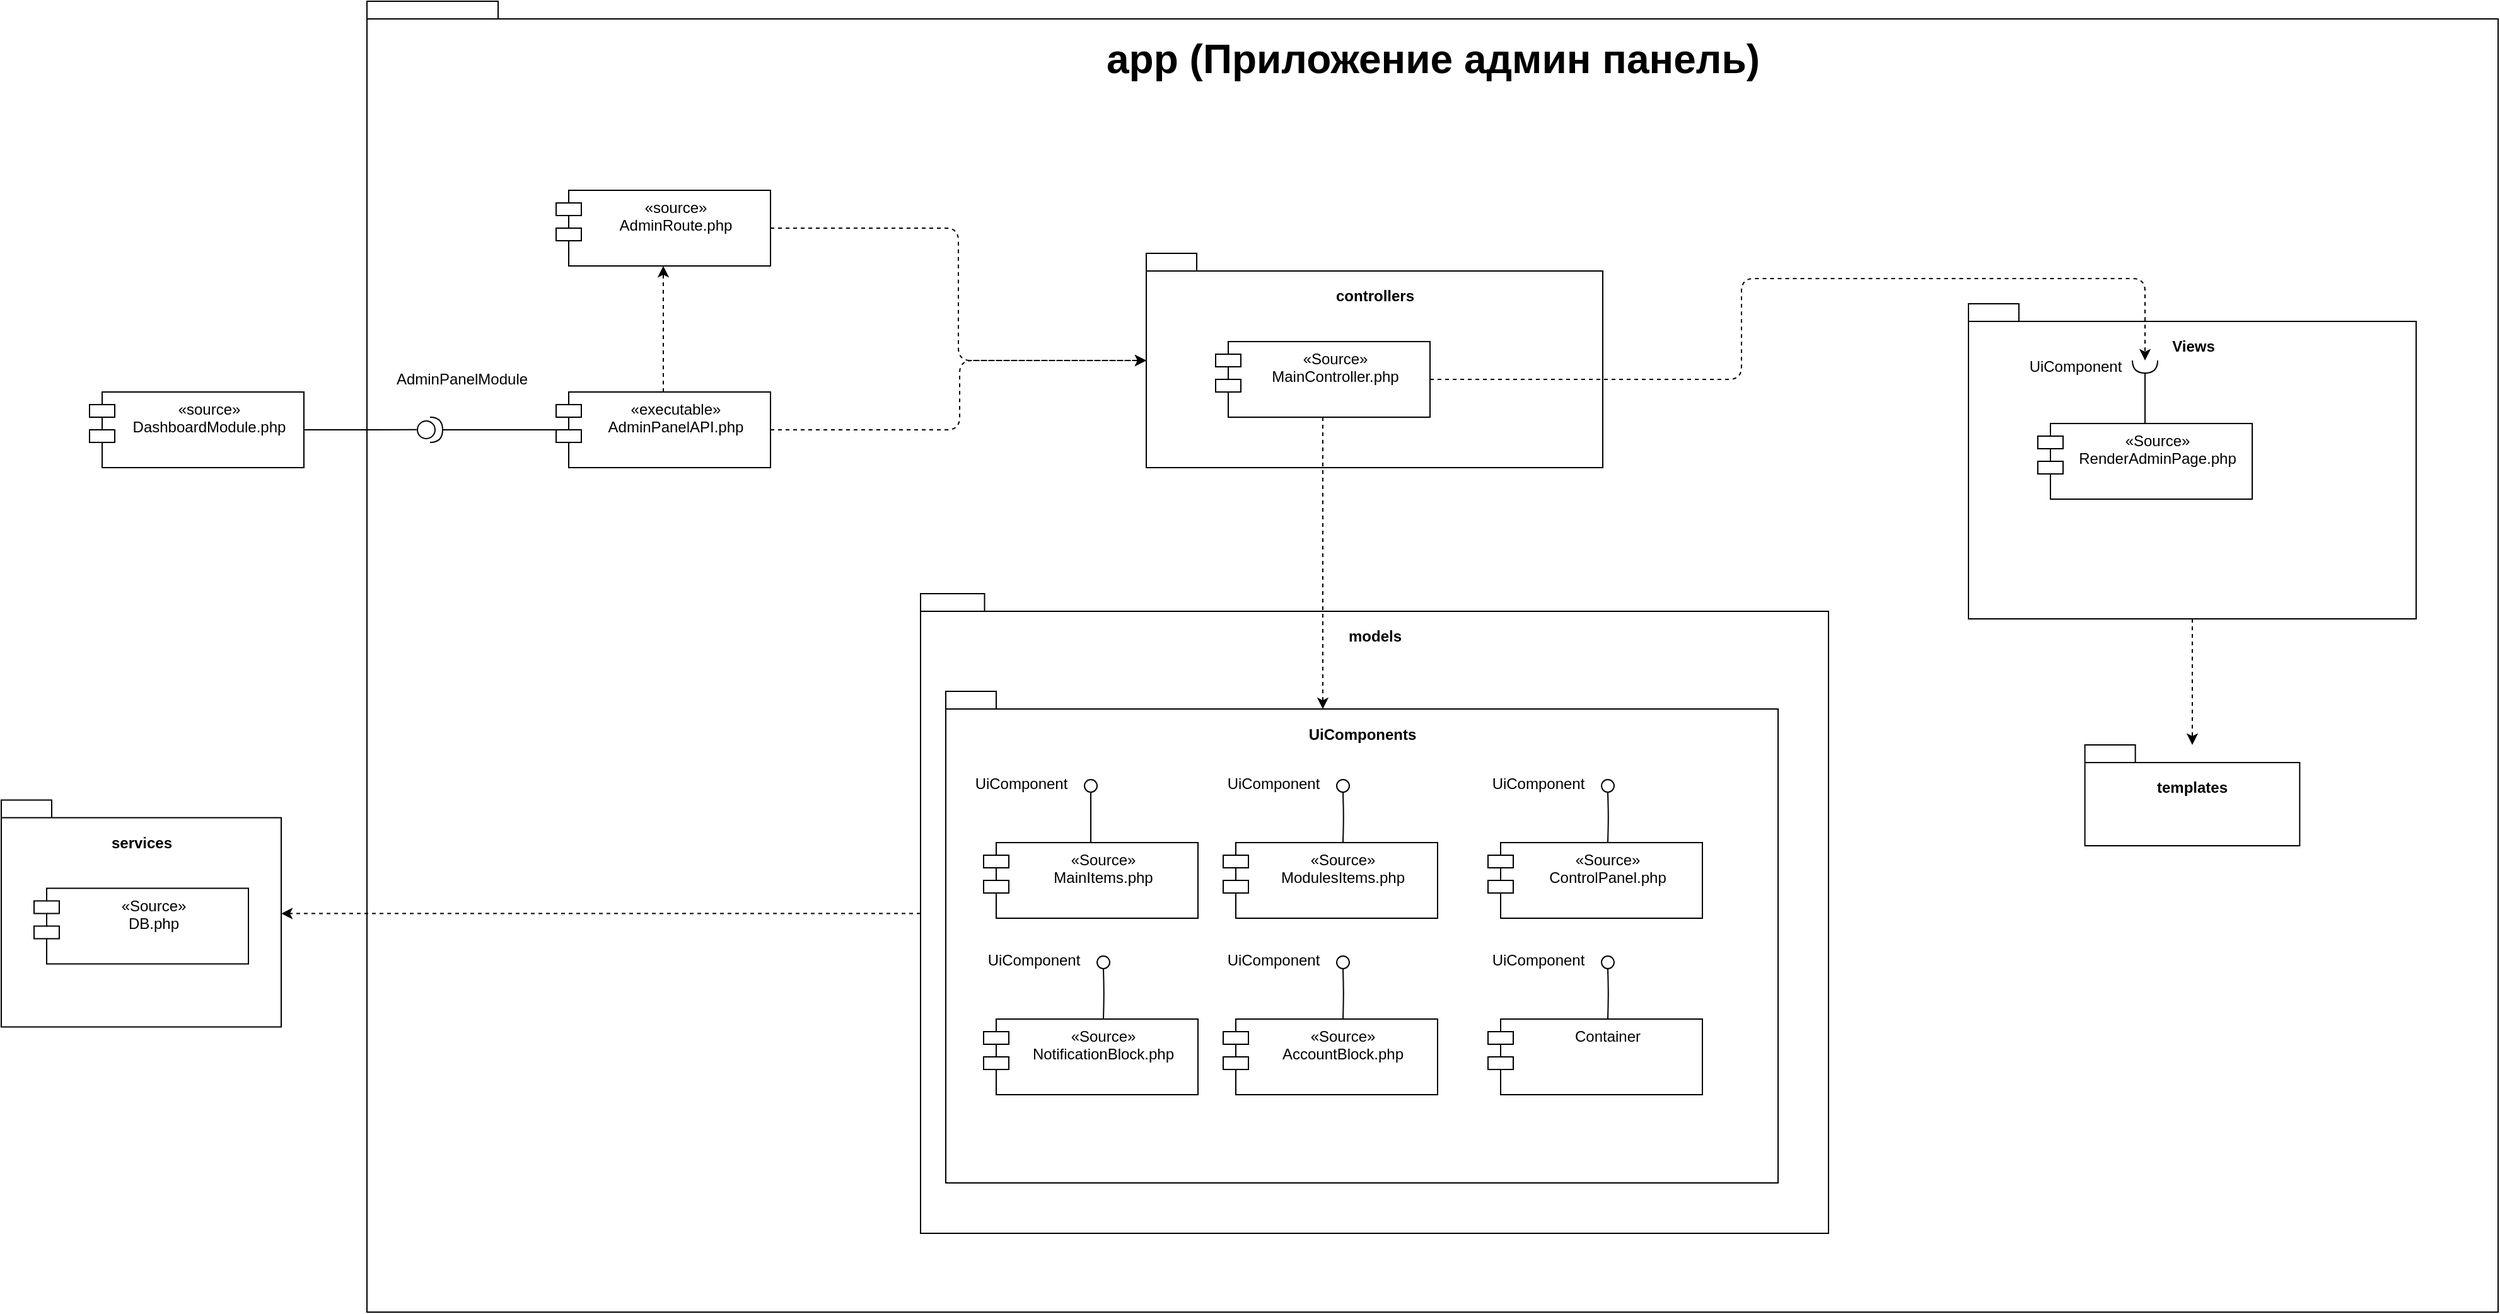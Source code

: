 <mxfile>
    <diagram name="Страница 1" id="XqwJs3OHlsFWiFqLp2U1">
        <mxGraphModel dx="2195" dy="1320" grid="1" gridSize="10" guides="1" tooltips="1" connect="1" arrows="1" fold="1" page="1" pageScale="1" pageWidth="850" pageHeight="1100" math="0" shadow="0">
            <root>
                <mxCell id="0"/>
                <mxCell id="1" parent="0"/>
                <mxCell id="221" value="app (Приложение админ панель)" style="shape=folder;fontStyle=1;spacingTop=20;tabWidth=40;tabHeight=14;tabPosition=left;html=1;fontSize=32;verticalAlign=top;" parent="1" vertex="1">
                    <mxGeometry x="-370" y="10" width="1690" height="1040" as="geometry"/>
                </mxCell>
                <mxCell id="187" value="controllers" style="shape=folder;fontStyle=1;spacingTop=20;tabWidth=40;tabHeight=14;tabPosition=left;html=1;verticalAlign=top;" parent="1" vertex="1">
                    <mxGeometry x="248" y="210" width="362" height="170" as="geometry"/>
                </mxCell>
                <mxCell id="197" style="edgeStyle=orthogonalEdgeStyle;rounded=1;html=1;dashed=1;" parent="1" source="163" target="187" edge="1">
                    <mxGeometry relative="1" as="geometry"/>
                </mxCell>
                <mxCell id="163" value="«source»&#10;AdminRoute.php" style="shape=module;align=left;spacingLeft=20;align=center;verticalAlign=top;" parent="1" vertex="1">
                    <mxGeometry x="-220" y="160" width="170" height="60" as="geometry"/>
                </mxCell>
                <mxCell id="177" style="edgeStyle=orthogonalEdgeStyle;rounded=1;html=1;dashed=1;" parent="1" source="168" target="163" edge="1">
                    <mxGeometry relative="1" as="geometry"/>
                </mxCell>
                <mxCell id="200" style="edgeStyle=orthogonalEdgeStyle;rounded=1;html=1;dashed=1;" parent="1" source="168" target="187" edge="1">
                    <mxGeometry relative="1" as="geometry">
                        <Array as="points">
                            <mxPoint x="100" y="350"/>
                            <mxPoint x="100" y="295"/>
                        </Array>
                    </mxGeometry>
                </mxCell>
                <mxCell id="168" value="«executable»&#10;AdminPanelAPI.php" style="shape=module;align=left;spacingLeft=20;align=center;verticalAlign=top;" parent="1" vertex="1">
                    <mxGeometry x="-220" y="320" width="170" height="60" as="geometry"/>
                </mxCell>
                <mxCell id="173" value="AdminPanelModule" style="text;html=1;align=center;verticalAlign=middle;resizable=0;points=[];autosize=1;strokeColor=none;fillColor=none;" parent="1" vertex="1">
                    <mxGeometry x="-360" y="295" width="130" height="30" as="geometry"/>
                </mxCell>
                <mxCell id="137" style="edgeStyle=orthogonalEdgeStyle;rounded=1;jumpStyle=none;html=1;strokeWidth=1;fontColor=default;startArrow=none;startFill=0;endArrow=none;endFill=0;endSize=10;exitX=1;exitY=0.5;exitDx=0;exitDy=0;entryX=-0.031;entryY=0.495;entryDx=0;entryDy=0;entryPerimeter=0;" parent="1" source="138" target="218" edge="1">
                    <mxGeometry relative="1" as="geometry">
                        <mxPoint x="-505" y="310" as="sourcePoint"/>
                        <mxPoint x="-370" y="350" as="targetPoint"/>
                        <Array as="points"/>
                    </mxGeometry>
                </mxCell>
                <mxCell id="138" value="«source»&#10;DashboardModule.php" style="shape=module;align=left;spacingLeft=20;align=center;verticalAlign=top;" parent="1" vertex="1">
                    <mxGeometry x="-590" y="320" width="170" height="60" as="geometry"/>
                </mxCell>
                <mxCell id="178" value="«Source»&#10;MainController.php" style="shape=module;align=left;spacingLeft=20;align=center;verticalAlign=top;" parent="1" vertex="1">
                    <mxGeometry x="303" y="280" width="170" height="60" as="geometry"/>
                </mxCell>
                <mxCell id="205" style="edgeStyle=orthogonalEdgeStyle;rounded=1;html=1;dashed=1;" parent="1" source="198" target="203" edge="1">
                    <mxGeometry relative="1" as="geometry"/>
                </mxCell>
                <mxCell id="218" value="" style="shape=providedRequiredInterface;html=1;verticalLabelPosition=bottom;sketch=0;movable=1;resizable=1;rotatable=1;deletable=1;editable=1;connectable=1;fontSize=32;" parent="1" vertex="1">
                    <mxGeometry x="-330" y="340" width="20" height="20" as="geometry"/>
                </mxCell>
                <mxCell id="220" style="edgeStyle=orthogonalEdgeStyle;rounded=1;jumpStyle=none;html=1;strokeWidth=1;fontColor=default;startArrow=none;startFill=0;endArrow=none;endFill=0;endSize=10;exitX=1;exitY=0.5;exitDx=0;exitDy=0;exitPerimeter=0;" parent="1" source="218" target="168" edge="1">
                    <mxGeometry relative="1" as="geometry">
                        <mxPoint x="-319.4" y="350.1" as="sourcePoint"/>
                        <mxPoint x="-270.02" y="350.0" as="targetPoint"/>
                        <Array as="points"/>
                    </mxGeometry>
                </mxCell>
                <mxCell id="225" value="" style="group" vertex="1" connectable="0" parent="1">
                    <mxGeometry x="900" y="250" width="355" height="250" as="geometry"/>
                </mxCell>
                <mxCell id="59" value="Views" style="shape=folder;fontStyle=1;spacingTop=20;tabWidth=40;tabHeight=14;tabPosition=left;html=1;fontColor=default;verticalAlign=top;" parent="225" vertex="1">
                    <mxGeometry width="355" height="250" as="geometry"/>
                </mxCell>
                <mxCell id="4" value="«Source»&#10;RenderAdminPage.php" style="shape=module;align=left;spacingLeft=20;align=center;verticalAlign=top;" parent="225" vertex="1">
                    <mxGeometry x="55" y="95" width="170" height="60" as="geometry"/>
                </mxCell>
                <mxCell id="5" value="" style="rounded=0;orthogonalLoop=1;jettySize=auto;html=1;endArrow=none;endFill=0;sketch=0;sourcePerimeterSpacing=0;targetPerimeterSpacing=0;" parent="225" source="4" target="51" edge="1">
                    <mxGeometry relative="1" as="geometry">
                        <mxPoint x="130" y="290" as="sourcePoint"/>
                        <mxPoint x="140" y="267.5" as="targetPoint"/>
                    </mxGeometry>
                </mxCell>
                <mxCell id="11" value="UiComponent" style="text;html=1;strokeColor=none;fillColor=none;align=center;verticalAlign=middle;whiteSpace=wrap;rounded=0;" parent="225" vertex="1">
                    <mxGeometry x="45" y="43.75" width="80" height="12.5" as="geometry"/>
                </mxCell>
                <mxCell id="51" value="" style="shape=requiredInterface;html=1;verticalLabelPosition=bottom;sketch=0;rotation=0;fontColor=default;direction=south;" parent="225" vertex="1">
                    <mxGeometry x="130" y="45" width="20" height="10" as="geometry"/>
                </mxCell>
                <mxCell id="226" value="" style="group" vertex="1" connectable="0" parent="1">
                    <mxGeometry x="-660" y="643.75" width="222" height="180" as="geometry"/>
                </mxCell>
                <mxCell id="203" value="services" style="shape=folder;fontStyle=1;spacingTop=20;tabWidth=40;tabHeight=14;tabPosition=left;html=1;verticalAlign=top;" parent="226" vertex="1">
                    <mxGeometry width="222" height="180" as="geometry"/>
                </mxCell>
                <mxCell id="204" value="«Source»&#10;DB.php" style="shape=module;align=left;spacingLeft=20;align=center;verticalAlign=top;" parent="226" vertex="1">
                    <mxGeometry x="26" y="70" width="170" height="60" as="geometry"/>
                </mxCell>
                <mxCell id="185" style="edgeStyle=orthogonalEdgeStyle;rounded=1;html=1;dashed=1;entryX=0;entryY=0.5;entryDx=0;entryDy=0;entryPerimeter=0;" parent="1" source="178" target="51" edge="1">
                    <mxGeometry relative="1" as="geometry">
                        <Array as="points">
                            <mxPoint x="720" y="310"/>
                            <mxPoint x="720" y="230"/>
                            <mxPoint x="1040" y="230"/>
                        </Array>
                    </mxGeometry>
                </mxCell>
                <mxCell id="198" value="models" style="shape=folder;fontStyle=1;spacingTop=20;tabWidth=40;tabHeight=14;tabPosition=left;html=1;verticalAlign=top;" parent="1" vertex="1">
                    <mxGeometry x="69" y="480" width="720" height="507.5" as="geometry"/>
                </mxCell>
                <mxCell id="228" value="" style="group" vertex="1" connectable="0" parent="1">
                    <mxGeometry x="89" y="557.5" width="660" height="390" as="geometry"/>
                </mxCell>
                <mxCell id="49" value="UiComponents" style="shape=folder;fontStyle=1;spacingTop=20;tabWidth=40;tabHeight=14;tabPosition=left;align=center;spacing=2;fontColor=default;html=1;verticalAlign=top;movable=1;resizable=1;rotatable=1;deletable=1;editable=1;connectable=1;" parent="228" vertex="1">
                    <mxGeometry width="660" height="390" as="geometry"/>
                </mxCell>
                <mxCell id="53" value="«Source»&#10;MainItems.php" style="shape=module;align=left;spacingLeft=20;align=center;verticalAlign=top;" parent="228" vertex="1">
                    <mxGeometry x="30" y="120" width="170" height="60" as="geometry"/>
                </mxCell>
                <mxCell id="54" value="«Source»&#10;ModulesItems.php" style="shape=module;align=left;spacingLeft=20;align=center;verticalAlign=top;" parent="228" vertex="1">
                    <mxGeometry x="220" y="120" width="170" height="60" as="geometry"/>
                </mxCell>
                <mxCell id="55" value="«Source»&#10;ControlPanel.php" style="shape=module;align=left;spacingLeft=20;align=center;verticalAlign=top;" parent="228" vertex="1">
                    <mxGeometry x="430" y="120" width="170" height="60" as="geometry"/>
                </mxCell>
                <mxCell id="56" value="«Source»&#10;NotificationBlock.php" style="shape=module;align=left;spacingLeft=20;align=center;verticalAlign=top;" parent="228" vertex="1">
                    <mxGeometry x="30" y="260" width="170" height="60" as="geometry"/>
                </mxCell>
                <mxCell id="57" value="«Source»&#10;AccountBlock.php" style="shape=module;align=left;spacingLeft=20;align=center;verticalAlign=top;" parent="228" vertex="1">
                    <mxGeometry x="220" y="260" width="170" height="60" as="geometry"/>
                </mxCell>
                <mxCell id="58" value="Container" style="shape=module;align=left;spacingLeft=20;align=center;verticalAlign=top;" parent="228" vertex="1">
                    <mxGeometry x="430" y="260" width="170" height="60" as="geometry"/>
                </mxCell>
                <mxCell id="82" value="" style="ellipse;whiteSpace=wrap;html=1;align=center;aspect=fixed;resizable=0;points=[];outlineConnect=0;sketch=0;strokeWidth=1;fontSize=12;" parent="228" vertex="1">
                    <mxGeometry x="110" y="70" width="10" height="10" as="geometry"/>
                </mxCell>
                <mxCell id="83" style="edgeStyle=orthogonalEdgeStyle;rounded=1;jumpStyle=none;html=1;strokeWidth=1;fontColor=default;startArrow=none;startFill=0;endArrow=none;endFill=0;endSize=10;" parent="228" source="53" target="82" edge="1">
                    <mxGeometry relative="1" as="geometry">
                        <mxPoint x="115" y="72.5" as="sourcePoint"/>
                    </mxGeometry>
                </mxCell>
                <mxCell id="85" value="UiComponent" style="text;html=1;strokeColor=none;fillColor=none;align=center;verticalAlign=middle;whiteSpace=wrap;rounded=0;" parent="228" vertex="1">
                    <mxGeometry x="20" y="67.5" width="80" height="12.5" as="geometry"/>
                </mxCell>
                <mxCell id="92" value="" style="ellipse;whiteSpace=wrap;html=1;align=center;aspect=fixed;resizable=0;points=[];outlineConnect=0;sketch=0;strokeWidth=1;fontSize=12;" parent="228" vertex="1">
                    <mxGeometry x="310" y="70" width="10" height="10" as="geometry"/>
                </mxCell>
                <mxCell id="93" style="edgeStyle=orthogonalEdgeStyle;rounded=1;jumpStyle=none;html=1;strokeWidth=1;fontColor=default;startArrow=none;startFill=0;endArrow=none;endFill=0;endSize=10;" parent="228" target="92" edge="1">
                    <mxGeometry relative="1" as="geometry">
                        <mxPoint x="315" y="120" as="sourcePoint"/>
                    </mxGeometry>
                </mxCell>
                <mxCell id="94" value="UiComponent" style="text;html=1;strokeColor=none;fillColor=none;align=center;verticalAlign=middle;whiteSpace=wrap;rounded=0;" parent="228" vertex="1">
                    <mxGeometry x="220" y="67.5" width="80" height="12.5" as="geometry"/>
                </mxCell>
                <mxCell id="95" value="" style="ellipse;whiteSpace=wrap;html=1;align=center;aspect=fixed;resizable=0;points=[];outlineConnect=0;sketch=0;strokeWidth=1;fontSize=12;" parent="228" vertex="1">
                    <mxGeometry x="520" y="70" width="10" height="10" as="geometry"/>
                </mxCell>
                <mxCell id="96" style="edgeStyle=orthogonalEdgeStyle;rounded=1;jumpStyle=none;html=1;strokeWidth=1;fontColor=default;startArrow=none;startFill=0;endArrow=none;endFill=0;endSize=10;" parent="228" target="95" edge="1">
                    <mxGeometry relative="1" as="geometry">
                        <mxPoint x="525" y="120" as="sourcePoint"/>
                    </mxGeometry>
                </mxCell>
                <mxCell id="97" value="UiComponent" style="text;html=1;strokeColor=none;fillColor=none;align=center;verticalAlign=middle;whiteSpace=wrap;rounded=0;" parent="228" vertex="1">
                    <mxGeometry x="430" y="67.5" width="80" height="12.5" as="geometry"/>
                </mxCell>
                <mxCell id="98" value="" style="ellipse;whiteSpace=wrap;html=1;align=center;aspect=fixed;resizable=0;points=[];outlineConnect=0;sketch=0;strokeWidth=1;fontSize=12;" parent="228" vertex="1">
                    <mxGeometry x="520" y="210" width="10" height="10" as="geometry"/>
                </mxCell>
                <mxCell id="99" style="edgeStyle=orthogonalEdgeStyle;rounded=1;jumpStyle=none;html=1;strokeWidth=1;fontColor=default;startArrow=none;startFill=0;endArrow=none;endFill=0;endSize=10;" parent="228" target="98" edge="1">
                    <mxGeometry relative="1" as="geometry">
                        <mxPoint x="525" y="260" as="sourcePoint"/>
                    </mxGeometry>
                </mxCell>
                <mxCell id="100" value="UiComponent" style="text;html=1;strokeColor=none;fillColor=none;align=center;verticalAlign=middle;whiteSpace=wrap;rounded=0;" parent="228" vertex="1">
                    <mxGeometry x="430" y="207.5" width="80" height="12.5" as="geometry"/>
                </mxCell>
                <mxCell id="101" value="" style="ellipse;whiteSpace=wrap;html=1;align=center;aspect=fixed;resizable=0;points=[];outlineConnect=0;sketch=0;strokeWidth=1;fontSize=12;" parent="228" vertex="1">
                    <mxGeometry x="310" y="210" width="10" height="10" as="geometry"/>
                </mxCell>
                <mxCell id="102" style="edgeStyle=orthogonalEdgeStyle;rounded=1;jumpStyle=none;html=1;strokeWidth=1;fontColor=default;startArrow=none;startFill=0;endArrow=none;endFill=0;endSize=10;" parent="228" target="101" edge="1">
                    <mxGeometry relative="1" as="geometry">
                        <mxPoint x="315" y="260" as="sourcePoint"/>
                    </mxGeometry>
                </mxCell>
                <mxCell id="103" value="UiComponent" style="text;html=1;strokeColor=none;fillColor=none;align=center;verticalAlign=middle;whiteSpace=wrap;rounded=0;" parent="228" vertex="1">
                    <mxGeometry x="220" y="207.5" width="80" height="12.5" as="geometry"/>
                </mxCell>
                <mxCell id="104" value="" style="ellipse;whiteSpace=wrap;html=1;align=center;aspect=fixed;resizable=0;points=[];outlineConnect=0;sketch=0;strokeWidth=1;fontSize=12;" parent="228" vertex="1">
                    <mxGeometry x="120" y="210" width="10" height="10" as="geometry"/>
                </mxCell>
                <mxCell id="105" style="edgeStyle=orthogonalEdgeStyle;rounded=1;jumpStyle=none;html=1;strokeWidth=1;fontColor=default;startArrow=none;startFill=0;endArrow=none;endFill=0;endSize=10;" parent="228" target="104" edge="1">
                    <mxGeometry relative="1" as="geometry">
                        <mxPoint x="125" y="260" as="sourcePoint"/>
                    </mxGeometry>
                </mxCell>
                <mxCell id="106" value="UiComponent" style="text;html=1;strokeColor=none;fillColor=none;align=center;verticalAlign=middle;whiteSpace=wrap;rounded=0;" parent="228" vertex="1">
                    <mxGeometry x="30" y="207.5" width="80" height="12.5" as="geometry"/>
                </mxCell>
                <mxCell id="229" style="edgeStyle=orthogonalEdgeStyle;html=1;entryX=0.453;entryY=0.036;entryDx=0;entryDy=0;entryPerimeter=0;dashed=1;" edge="1" parent="1" source="178" target="49">
                    <mxGeometry relative="1" as="geometry">
                        <Array as="points"/>
                    </mxGeometry>
                </mxCell>
                <mxCell id="230" value="templates" style="shape=folder;fontStyle=1;spacingTop=20;tabWidth=40;tabHeight=14;tabPosition=left;html=1;verticalAlign=top;" vertex="1" parent="1">
                    <mxGeometry x="992.32" y="600" width="170.35" height="80" as="geometry"/>
                </mxCell>
                <mxCell id="231" style="edgeStyle=orthogonalEdgeStyle;html=1;dashed=1;" edge="1" parent="1" source="59" target="230">
                    <mxGeometry relative="1" as="geometry"/>
                </mxCell>
            </root>
        </mxGraphModel>
    </diagram>
</mxfile>